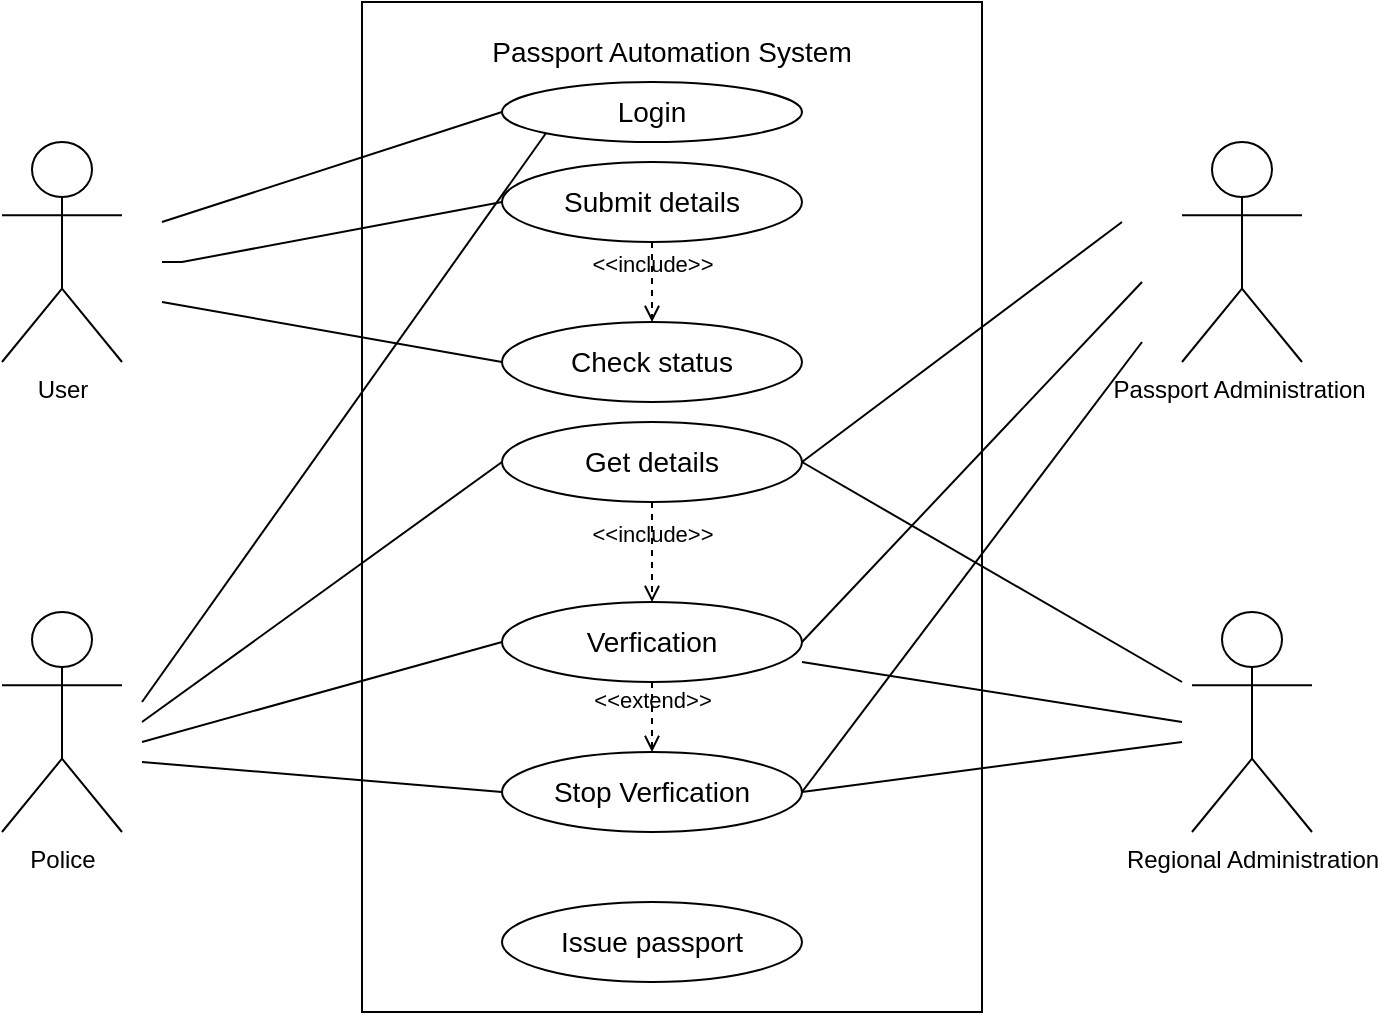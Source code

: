 <mxfile version="25.0.1">
  <diagram name="Page-1" id="H4cyS2j5OXX0B9d8J92A">
    <mxGraphModel dx="1000" dy="497" grid="1" gridSize="10" guides="1" tooltips="1" connect="1" arrows="1" fold="1" page="1" pageScale="1" pageWidth="850" pageHeight="1100" math="0" shadow="0">
      <root>
        <mxCell id="0" />
        <mxCell id="1" parent="0" />
        <mxCell id="z-FtBcSpKHIDI1DwHsQ8-1" value="" style="rounded=0;whiteSpace=wrap;html=1;rotation=90;" vertex="1" parent="1">
          <mxGeometry x="172.5" y="107.5" width="505" height="310" as="geometry" />
        </mxCell>
        <mxCell id="z-FtBcSpKHIDI1DwHsQ8-2" value="&lt;font style=&quot;font-size: 14px;&quot;&gt;Passport Automation System&lt;/font&gt;" style="text;html=1;align=center;verticalAlign=middle;whiteSpace=wrap;rounded=0;" vertex="1" parent="1">
          <mxGeometry x="310" y="20" width="230" height="30" as="geometry" />
        </mxCell>
        <mxCell id="z-FtBcSpKHIDI1DwHsQ8-3" value="&lt;span style=&quot;font-size: 14px;&quot;&gt;Login&lt;/span&gt;" style="ellipse;whiteSpace=wrap;html=1;" vertex="1" parent="1">
          <mxGeometry x="340" y="50" width="150" height="30" as="geometry" />
        </mxCell>
        <mxCell id="z-FtBcSpKHIDI1DwHsQ8-4" value="&lt;span style=&quot;font-size: 14px;&quot;&gt;Submit details&lt;/span&gt;" style="ellipse;whiteSpace=wrap;html=1;" vertex="1" parent="1">
          <mxGeometry x="340" y="90" width="150" height="40" as="geometry" />
        </mxCell>
        <mxCell id="z-FtBcSpKHIDI1DwHsQ8-6" value="&lt;span style=&quot;font-size: 14px;&quot;&gt;Check status&lt;/span&gt;" style="ellipse;whiteSpace=wrap;html=1;" vertex="1" parent="1">
          <mxGeometry x="340" y="170" width="150" height="40" as="geometry" />
        </mxCell>
        <mxCell id="z-FtBcSpKHIDI1DwHsQ8-7" value="&lt;span style=&quot;font-size: 14px;&quot;&gt;Get details&lt;/span&gt;" style="ellipse;whiteSpace=wrap;html=1;" vertex="1" parent="1">
          <mxGeometry x="340" y="220" width="150" height="40" as="geometry" />
        </mxCell>
        <mxCell id="z-FtBcSpKHIDI1DwHsQ8-8" value="&lt;span style=&quot;font-size: 14px;&quot;&gt;Verfication&lt;/span&gt;" style="ellipse;whiteSpace=wrap;html=1;" vertex="1" parent="1">
          <mxGeometry x="340" y="310" width="150" height="40" as="geometry" />
        </mxCell>
        <mxCell id="z-FtBcSpKHIDI1DwHsQ8-9" value="&lt;span style=&quot;font-size: 14px;&quot;&gt;Stop Verfication&lt;/span&gt;" style="ellipse;whiteSpace=wrap;html=1;" vertex="1" parent="1">
          <mxGeometry x="340" y="385" width="150" height="40" as="geometry" />
        </mxCell>
        <mxCell id="z-FtBcSpKHIDI1DwHsQ8-10" value="&lt;span style=&quot;font-size: 14px;&quot;&gt;Issue passport&lt;/span&gt;" style="ellipse;whiteSpace=wrap;html=1;" vertex="1" parent="1">
          <mxGeometry x="340" y="460" width="150" height="40" as="geometry" />
        </mxCell>
        <mxCell id="z-FtBcSpKHIDI1DwHsQ8-11" value="User" style="shape=umlActor;verticalLabelPosition=bottom;verticalAlign=top;html=1;outlineConnect=0;" vertex="1" parent="1">
          <mxGeometry x="90" y="80" width="60" height="110" as="geometry" />
        </mxCell>
        <mxCell id="z-FtBcSpKHIDI1DwHsQ8-12" value="Passport Administration&amp;nbsp;" style="shape=umlActor;verticalLabelPosition=bottom;verticalAlign=top;html=1;outlineConnect=0;" vertex="1" parent="1">
          <mxGeometry x="680" y="80" width="60" height="110" as="geometry" />
        </mxCell>
        <mxCell id="z-FtBcSpKHIDI1DwHsQ8-13" value="Regional Administration" style="shape=umlActor;verticalLabelPosition=bottom;verticalAlign=top;html=1;outlineConnect=0;" vertex="1" parent="1">
          <mxGeometry x="685" y="315" width="60" height="110" as="geometry" />
        </mxCell>
        <mxCell id="z-FtBcSpKHIDI1DwHsQ8-14" value="Police" style="shape=umlActor;verticalLabelPosition=bottom;verticalAlign=top;html=1;outlineConnect=0;" vertex="1" parent="1">
          <mxGeometry x="90" y="315" width="60" height="110" as="geometry" />
        </mxCell>
        <mxCell id="z-FtBcSpKHIDI1DwHsQ8-15" value="" style="endArrow=none;html=1;rounded=0;entryX=0;entryY=0.5;entryDx=0;entryDy=0;" edge="1" parent="1" target="z-FtBcSpKHIDI1DwHsQ8-3">
          <mxGeometry width="50" height="50" relative="1" as="geometry">
            <mxPoint x="170" y="120" as="sourcePoint" />
            <mxPoint x="410" y="250" as="targetPoint" />
          </mxGeometry>
        </mxCell>
        <mxCell id="z-FtBcSpKHIDI1DwHsQ8-16" value="" style="endArrow=none;html=1;rounded=0;entryX=0;entryY=0.5;entryDx=0;entryDy=0;" edge="1" parent="1" target="z-FtBcSpKHIDI1DwHsQ8-4">
          <mxGeometry width="50" height="50" relative="1" as="geometry">
            <mxPoint x="180" y="140" as="sourcePoint" />
            <mxPoint x="410" y="250" as="targetPoint" />
            <Array as="points">
              <mxPoint x="170" y="140" />
              <mxPoint x="180" y="140" />
            </Array>
          </mxGeometry>
        </mxCell>
        <mxCell id="z-FtBcSpKHIDI1DwHsQ8-17" value="" style="endArrow=none;html=1;rounded=0;entryX=0;entryY=0.5;entryDx=0;entryDy=0;" edge="1" parent="1" target="z-FtBcSpKHIDI1DwHsQ8-6">
          <mxGeometry width="50" height="50" relative="1" as="geometry">
            <mxPoint x="170" y="160" as="sourcePoint" />
            <mxPoint x="410" y="250" as="targetPoint" />
          </mxGeometry>
        </mxCell>
        <mxCell id="z-FtBcSpKHIDI1DwHsQ8-19" value="" style="endArrow=none;html=1;rounded=0;entryX=0;entryY=1;entryDx=0;entryDy=0;" edge="1" parent="1" target="z-FtBcSpKHIDI1DwHsQ8-3">
          <mxGeometry width="50" height="50" relative="1" as="geometry">
            <mxPoint x="160" y="360" as="sourcePoint" />
            <mxPoint x="410" y="250" as="targetPoint" />
          </mxGeometry>
        </mxCell>
        <mxCell id="z-FtBcSpKHIDI1DwHsQ8-20" value="" style="endArrow=none;html=1;rounded=0;entryX=0;entryY=0.5;entryDx=0;entryDy=0;" edge="1" parent="1" target="z-FtBcSpKHIDI1DwHsQ8-7">
          <mxGeometry width="50" height="50" relative="1" as="geometry">
            <mxPoint x="160" y="370" as="sourcePoint" />
            <mxPoint x="410" y="250" as="targetPoint" />
          </mxGeometry>
        </mxCell>
        <mxCell id="z-FtBcSpKHIDI1DwHsQ8-21" value="" style="endArrow=none;html=1;rounded=0;entryX=0;entryY=0.5;entryDx=0;entryDy=0;" edge="1" parent="1" target="z-FtBcSpKHIDI1DwHsQ8-8">
          <mxGeometry width="50" height="50" relative="1" as="geometry">
            <mxPoint x="160" y="380" as="sourcePoint" />
            <mxPoint x="410" y="250" as="targetPoint" />
          </mxGeometry>
        </mxCell>
        <mxCell id="z-FtBcSpKHIDI1DwHsQ8-22" value="" style="endArrow=none;html=1;rounded=0;entryX=0;entryY=0.5;entryDx=0;entryDy=0;" edge="1" parent="1" target="z-FtBcSpKHIDI1DwHsQ8-9">
          <mxGeometry width="50" height="50" relative="1" as="geometry">
            <mxPoint x="160" y="390" as="sourcePoint" />
            <mxPoint x="410" y="250" as="targetPoint" />
          </mxGeometry>
        </mxCell>
        <mxCell id="z-FtBcSpKHIDI1DwHsQ8-23" value="" style="endArrow=none;html=1;rounded=0;exitX=1;exitY=0.5;exitDx=0;exitDy=0;" edge="1" parent="1" source="z-FtBcSpKHIDI1DwHsQ8-7">
          <mxGeometry width="50" height="50" relative="1" as="geometry">
            <mxPoint x="360" y="300" as="sourcePoint" />
            <mxPoint x="650" y="120" as="targetPoint" />
          </mxGeometry>
        </mxCell>
        <mxCell id="z-FtBcSpKHIDI1DwHsQ8-24" value="" style="endArrow=none;html=1;rounded=0;exitX=1;exitY=0.5;exitDx=0;exitDy=0;" edge="1" parent="1" source="z-FtBcSpKHIDI1DwHsQ8-8">
          <mxGeometry width="50" height="50" relative="1" as="geometry">
            <mxPoint x="360" y="300" as="sourcePoint" />
            <mxPoint x="660" y="150" as="targetPoint" />
          </mxGeometry>
        </mxCell>
        <mxCell id="z-FtBcSpKHIDI1DwHsQ8-25" value="" style="endArrow=none;html=1;rounded=0;" edge="1" parent="1">
          <mxGeometry width="50" height="50" relative="1" as="geometry">
            <mxPoint x="680" y="370" as="sourcePoint" />
            <mxPoint x="490" y="340" as="targetPoint" />
          </mxGeometry>
        </mxCell>
        <mxCell id="z-FtBcSpKHIDI1DwHsQ8-26" value="" style="endArrow=none;html=1;rounded=0;exitX=1;exitY=0.5;exitDx=0;exitDy=0;" edge="1" parent="1" source="z-FtBcSpKHIDI1DwHsQ8-9">
          <mxGeometry width="50" height="50" relative="1" as="geometry">
            <mxPoint x="360" y="300" as="sourcePoint" />
            <mxPoint x="660" y="180" as="targetPoint" />
          </mxGeometry>
        </mxCell>
        <mxCell id="z-FtBcSpKHIDI1DwHsQ8-27" value="" style="endArrow=none;html=1;rounded=0;entryX=1;entryY=0.5;entryDx=0;entryDy=0;" edge="1" parent="1" target="z-FtBcSpKHIDI1DwHsQ8-7">
          <mxGeometry width="50" height="50" relative="1" as="geometry">
            <mxPoint x="680" y="350" as="sourcePoint" />
            <mxPoint x="500" y="280" as="targetPoint" />
          </mxGeometry>
        </mxCell>
        <mxCell id="z-FtBcSpKHIDI1DwHsQ8-28" value="" style="endArrow=none;html=1;rounded=0;entryX=1;entryY=0.5;entryDx=0;entryDy=0;" edge="1" parent="1" target="z-FtBcSpKHIDI1DwHsQ8-9">
          <mxGeometry width="50" height="50" relative="1" as="geometry">
            <mxPoint x="680" y="380" as="sourcePoint" />
            <mxPoint x="500" y="350" as="targetPoint" />
          </mxGeometry>
        </mxCell>
        <mxCell id="z-FtBcSpKHIDI1DwHsQ8-30" value="&amp;lt;&amp;lt;extend&amp;gt;&amp;gt;" style="html=1;verticalAlign=bottom;labelBackgroundColor=none;endArrow=open;endFill=0;dashed=1;rounded=0;exitX=0.5;exitY=1;exitDx=0;exitDy=0;entryX=0.5;entryY=0;entryDx=0;entryDy=0;" edge="1" parent="1" source="z-FtBcSpKHIDI1DwHsQ8-8" target="z-FtBcSpKHIDI1DwHsQ8-9">
          <mxGeometry width="160" relative="1" as="geometry">
            <mxPoint x="360" y="260" as="sourcePoint" />
            <mxPoint x="520" y="260" as="targetPoint" />
          </mxGeometry>
        </mxCell>
        <mxCell id="z-FtBcSpKHIDI1DwHsQ8-31" value="&amp;lt;&amp;lt;include&amp;gt;&amp;gt;" style="html=1;verticalAlign=bottom;labelBackgroundColor=none;endArrow=open;endFill=0;dashed=1;rounded=0;exitX=0.5;exitY=1;exitDx=0;exitDy=0;entryX=0.5;entryY=0;entryDx=0;entryDy=0;" edge="1" parent="1" source="z-FtBcSpKHIDI1DwHsQ8-7" target="z-FtBcSpKHIDI1DwHsQ8-8">
          <mxGeometry width="160" relative="1" as="geometry">
            <mxPoint x="360" y="260" as="sourcePoint" />
            <mxPoint x="520" y="260" as="targetPoint" />
          </mxGeometry>
        </mxCell>
        <mxCell id="z-FtBcSpKHIDI1DwHsQ8-32" value="&amp;lt;&amp;lt;include&amp;gt;&amp;gt;" style="html=1;verticalAlign=bottom;labelBackgroundColor=none;endArrow=open;endFill=0;dashed=1;rounded=0;exitX=0.5;exitY=1;exitDx=0;exitDy=0;" edge="1" parent="1" source="z-FtBcSpKHIDI1DwHsQ8-4" target="z-FtBcSpKHIDI1DwHsQ8-6">
          <mxGeometry width="160" relative="1" as="geometry">
            <mxPoint x="360" y="260" as="sourcePoint" />
            <mxPoint x="520" y="260" as="targetPoint" />
          </mxGeometry>
        </mxCell>
      </root>
    </mxGraphModel>
  </diagram>
</mxfile>
